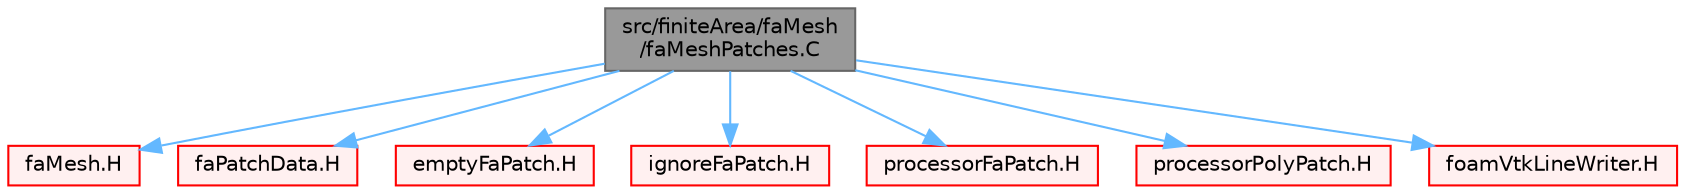 digraph "src/finiteArea/faMesh/faMeshPatches.C"
{
 // LATEX_PDF_SIZE
  bgcolor="transparent";
  edge [fontname=Helvetica,fontsize=10,labelfontname=Helvetica,labelfontsize=10];
  node [fontname=Helvetica,fontsize=10,shape=box,height=0.2,width=0.4];
  Node1 [id="Node000001",label="src/finiteArea/faMesh\l/faMeshPatches.C",height=0.2,width=0.4,color="gray40", fillcolor="grey60", style="filled", fontcolor="black",tooltip=" "];
  Node1 -> Node2 [id="edge1_Node000001_Node000002",color="steelblue1",style="solid",tooltip=" "];
  Node2 [id="Node000002",label="faMesh.H",height=0.2,width=0.4,color="red", fillcolor="#FFF0F0", style="filled",URL="$faMesh_8H.html",tooltip=" "];
  Node1 -> Node351 [id="edge2_Node000001_Node000351",color="steelblue1",style="solid",tooltip=" "];
  Node351 [id="Node000351",label="faPatchData.H",height=0.2,width=0.4,color="red", fillcolor="#FFF0F0", style="filled",URL="$faPatchData_8H.html",tooltip=" "];
  Node1 -> Node352 [id="edge3_Node000001_Node000352",color="steelblue1",style="solid",tooltip=" "];
  Node352 [id="Node000352",label="emptyFaPatch.H",height=0.2,width=0.4,color="red", fillcolor="#FFF0F0", style="filled",URL="$emptyFaPatch_8H.html",tooltip=" "];
  Node1 -> Node353 [id="edge4_Node000001_Node000353",color="steelblue1",style="solid",tooltip=" "];
  Node353 [id="Node000353",label="ignoreFaPatch.H",height=0.2,width=0.4,color="red", fillcolor="#FFF0F0", style="filled",URL="$ignoreFaPatch_8H.html",tooltip=" "];
  Node1 -> Node354 [id="edge5_Node000001_Node000354",color="steelblue1",style="solid",tooltip=" "];
  Node354 [id="Node000354",label="processorFaPatch.H",height=0.2,width=0.4,color="red", fillcolor="#FFF0F0", style="filled",URL="$processorFaPatch_8H.html",tooltip=" "];
  Node1 -> Node357 [id="edge6_Node000001_Node000357",color="steelblue1",style="solid",tooltip=" "];
  Node357 [id="Node000357",label="processorPolyPatch.H",height=0.2,width=0.4,color="red", fillcolor="#FFF0F0", style="filled",URL="$processorPolyPatch_8H.html",tooltip=" "];
  Node1 -> Node363 [id="edge7_Node000001_Node000363",color="steelblue1",style="solid",tooltip=" "];
  Node363 [id="Node000363",label="foamVtkLineWriter.H",height=0.2,width=0.4,color="red", fillcolor="#FFF0F0", style="filled",URL="$foamVtkLineWriter_8H.html",tooltip=" "];
}
